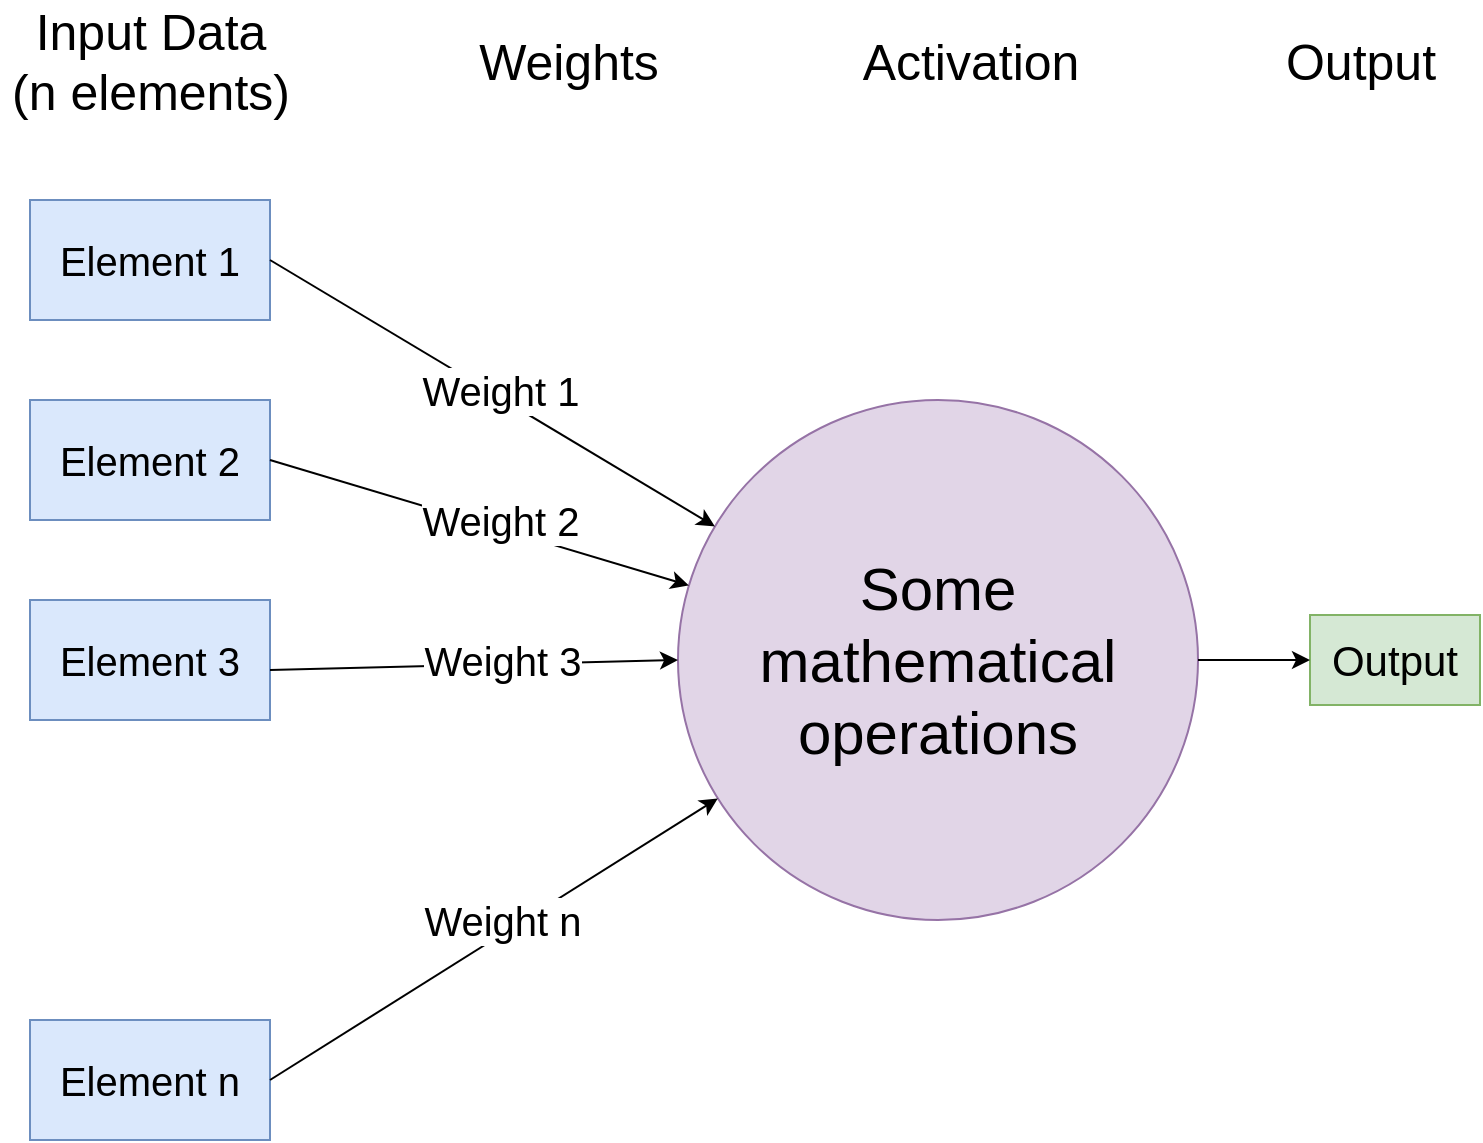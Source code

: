 <mxfile version="12.9.14" type="device"><diagram id="AHxkia9BNINeOEj8YwYp" name="Page-1"><mxGraphModel dx="860" dy="1272" grid="1" gridSize="10" guides="1" tooltips="1" connect="1" arrows="1" fold="1" page="1" pageScale="1" pageWidth="827" pageHeight="1169" math="0" shadow="0"><root><mxCell id="0"/><mxCell id="1" parent="0"/><mxCell id="0OkRlh-bilOeCc1PaSNU-1" value="&lt;font style=&quot;font-size: 30px&quot;&gt;Some mathematical operations&lt;/font&gt;" style="ellipse;whiteSpace=wrap;html=1;aspect=fixed;fillColor=#e1d5e7;strokeColor=#9673a6;" vertex="1" parent="1"><mxGeometry x="414" y="405" width="260" height="260" as="geometry"/></mxCell><mxCell id="0OkRlh-bilOeCc1PaSNU-5" value="&lt;font style=&quot;font-size: 20px&quot;&gt;Element 2&lt;/font&gt;" style="rounded=0;whiteSpace=wrap;html=1;fillColor=#dae8fc;strokeColor=#6c8ebf;" vertex="1" parent="1"><mxGeometry x="90" y="405" width="120" height="60" as="geometry"/></mxCell><mxCell id="0OkRlh-bilOeCc1PaSNU-6" value="&lt;font style=&quot;font-size: 20px&quot;&gt;Element 3&lt;/font&gt;" style="rounded=0;whiteSpace=wrap;html=1;fillColor=#dae8fc;strokeColor=#6c8ebf;" vertex="1" parent="1"><mxGeometry x="90" y="505" width="120" height="60" as="geometry"/></mxCell><mxCell id="0OkRlh-bilOeCc1PaSNU-8" value="&lt;font style=&quot;font-size: 20px&quot;&gt;Element n&lt;/font&gt;" style="rounded=0;whiteSpace=wrap;html=1;fillColor=#dae8fc;strokeColor=#6c8ebf;" vertex="1" parent="1"><mxGeometry x="90" y="715" width="120" height="60" as="geometry"/></mxCell><mxCell id="0OkRlh-bilOeCc1PaSNU-11" value="" style="shape=image;html=1;verticalAlign=top;verticalLabelPosition=bottom;labelBackgroundColor=#ffffff;imageAspect=0;aspect=fixed;image=https://cdn0.iconfinder.com/data/icons/gcons-2/9/point1-128.png" vertex="1" parent="1"><mxGeometry x="145" y="600" width="10" height="10" as="geometry"/></mxCell><mxCell id="0OkRlh-bilOeCc1PaSNU-13" value="" style="shape=image;html=1;verticalAlign=top;verticalLabelPosition=bottom;labelBackgroundColor=#ffffff;imageAspect=0;aspect=fixed;image=https://cdn0.iconfinder.com/data/icons/gcons-2/9/point1-128.png" vertex="1" parent="1"><mxGeometry x="145" y="640" width="10" height="10" as="geometry"/></mxCell><mxCell id="0OkRlh-bilOeCc1PaSNU-14" value="" style="shape=image;html=1;verticalAlign=top;verticalLabelPosition=bottom;labelBackgroundColor=#ffffff;imageAspect=0;aspect=fixed;image=https://cdn0.iconfinder.com/data/icons/gcons-2/9/point1-128.png" vertex="1" parent="1"><mxGeometry x="145" y="680" width="10" height="10" as="geometry"/></mxCell><mxCell id="0OkRlh-bilOeCc1PaSNU-18" value="" style="endArrow=classic;html=1;entryX=0;entryY=0.5;entryDx=0;entryDy=0;" edge="1" parent="1" target="0OkRlh-bilOeCc1PaSNU-1"><mxGeometry width="50" height="50" relative="1" as="geometry"><mxPoint x="210" y="540" as="sourcePoint"/><mxPoint x="260" y="440" as="targetPoint"/></mxGeometry></mxCell><mxCell id="0OkRlh-bilOeCc1PaSNU-29" value="&lt;font style=&quot;font-size: 20px&quot;&gt;Weight 3&lt;/font&gt;" style="edgeLabel;html=1;align=center;verticalAlign=middle;resizable=0;points=[];" vertex="1" connectable="0" parent="0OkRlh-bilOeCc1PaSNU-18"><mxGeometry x="0.444" y="-1" relative="1" as="geometry"><mxPoint x="-32.12" y="-2.39" as="offset"/></mxGeometry></mxCell><mxCell id="0OkRlh-bilOeCc1PaSNU-19" value="" style="endArrow=classic;html=1;exitX=1;exitY=0.5;exitDx=0;exitDy=0;" edge="1" parent="1" source="0OkRlh-bilOeCc1PaSNU-5" target="0OkRlh-bilOeCc1PaSNU-1"><mxGeometry width="50" height="50" relative="1" as="geometry"><mxPoint x="210" y="384.29" as="sourcePoint"/><mxPoint x="363.38" y="384.37" as="targetPoint"/></mxGeometry></mxCell><mxCell id="0OkRlh-bilOeCc1PaSNU-28" value="&lt;font style=&quot;font-size: 20px&quot;&gt;Weight 2&lt;/font&gt;" style="edgeLabel;html=1;align=center;verticalAlign=middle;resizable=0;points=[];" vertex="1" connectable="0" parent="0OkRlh-bilOeCc1PaSNU-19"><mxGeometry x="0.319" y="2" relative="1" as="geometry"><mxPoint x="-23.82" y="-9.39" as="offset"/></mxGeometry></mxCell><mxCell id="0OkRlh-bilOeCc1PaSNU-20" value="" style="endArrow=classic;html=1;exitX=1;exitY=0.5;exitDx=0;exitDy=0;" edge="1" parent="1" source="0OkRlh-bilOeCc1PaSNU-8" target="0OkRlh-bilOeCc1PaSNU-1"><mxGeometry width="50" height="50" relative="1" as="geometry"><mxPoint x="210" y="694.29" as="sourcePoint"/><mxPoint x="363.38" y="694.37" as="targetPoint"/></mxGeometry></mxCell><mxCell id="0OkRlh-bilOeCc1PaSNU-30" value="&lt;font style=&quot;font-size: 20px&quot;&gt;Weight n&lt;/font&gt;" style="edgeLabel;html=1;align=center;verticalAlign=middle;resizable=0;points=[];" vertex="1" connectable="0" parent="0OkRlh-bilOeCc1PaSNU-20"><mxGeometry x="0.225" y="5" relative="1" as="geometry"><mxPoint x="-19.07" y="10.06" as="offset"/></mxGeometry></mxCell><mxCell id="0OkRlh-bilOeCc1PaSNU-21" value="&lt;font style=&quot;font-size: 20px&quot;&gt;Element 1&lt;/font&gt;" style="rounded=0;whiteSpace=wrap;html=1;fillColor=#dae8fc;strokeColor=#6c8ebf;" vertex="1" parent="1"><mxGeometry x="90" y="305" width="120" height="60" as="geometry"/></mxCell><mxCell id="0OkRlh-bilOeCc1PaSNU-22" value="" style="endArrow=classic;html=1;exitX=1;exitY=0.5;exitDx=0;exitDy=0;" edge="1" parent="1" source="0OkRlh-bilOeCc1PaSNU-21" target="0OkRlh-bilOeCc1PaSNU-1"><mxGeometry width="50" height="50" relative="1" as="geometry"><mxPoint x="250" y="350.37" as="sourcePoint"/><mxPoint x="408.175" y="409.997" as="targetPoint"/></mxGeometry></mxCell><mxCell id="0OkRlh-bilOeCc1PaSNU-27" value="&lt;font style=&quot;font-size: 20px&quot;&gt;Weight 1&lt;/font&gt;" style="edgeLabel;html=1;align=center;verticalAlign=middle;resizable=0;points=[];" vertex="1" connectable="0" parent="0OkRlh-bilOeCc1PaSNU-22"><mxGeometry x="0.168" y="3" relative="1" as="geometry"><mxPoint x="-16.4" y="-10.33" as="offset"/></mxGeometry></mxCell><mxCell id="0OkRlh-bilOeCc1PaSNU-23" value="&lt;font style=&quot;font-size: 25px&quot;&gt;Input Data&lt;br&gt;(n elements)&lt;/font&gt;" style="text;html=1;align=center;verticalAlign=middle;resizable=0;points=[];autosize=1;" vertex="1" parent="1"><mxGeometry x="75" y="215" width="150" height="40" as="geometry"/></mxCell><mxCell id="0OkRlh-bilOeCc1PaSNU-26" value="&lt;font style=&quot;font-size: 25px&quot;&gt;Weights&lt;/font&gt;" style="text;html=1;align=center;verticalAlign=middle;resizable=0;points=[];autosize=1;" vertex="1" parent="1"><mxGeometry x="304" y="225" width="110" height="20" as="geometry"/></mxCell><mxCell id="0OkRlh-bilOeCc1PaSNU-31" value="&lt;font style=&quot;font-size: 25px&quot;&gt;Activation&lt;/font&gt;" style="text;html=1;align=center;verticalAlign=middle;resizable=0;points=[];autosize=1;" vertex="1" parent="1"><mxGeometry x="500" y="225" width="120" height="20" as="geometry"/></mxCell><mxCell id="0OkRlh-bilOeCc1PaSNU-33" value="&lt;font style=&quot;font-size: 25px&quot;&gt;Output&lt;/font&gt;" style="text;html=1;align=center;verticalAlign=middle;resizable=0;points=[];autosize=1;" vertex="1" parent="1"><mxGeometry x="710" y="225" width="90" height="20" as="geometry"/></mxCell><mxCell id="0OkRlh-bilOeCc1PaSNU-34" value="&lt;font style=&quot;font-size: 21px&quot;&gt;Output&lt;/font&gt;" style="rounded=0;whiteSpace=wrap;html=1;fillColor=#d5e8d4;strokeColor=#82b366;" vertex="1" parent="1"><mxGeometry x="730" y="512.5" width="85" height="45" as="geometry"/></mxCell><mxCell id="0OkRlh-bilOeCc1PaSNU-35" value="" style="endArrow=classic;html=1;exitX=1;exitY=0.5;exitDx=0;exitDy=0;" edge="1" parent="1" source="0OkRlh-bilOeCc1PaSNU-1" target="0OkRlh-bilOeCc1PaSNU-34"><mxGeometry width="50" height="50" relative="1" as="geometry"><mxPoint x="674" y="535" as="sourcePoint"/><mxPoint x="860" y="535" as="targetPoint"/></mxGeometry></mxCell></root></mxGraphModel></diagram></mxfile>